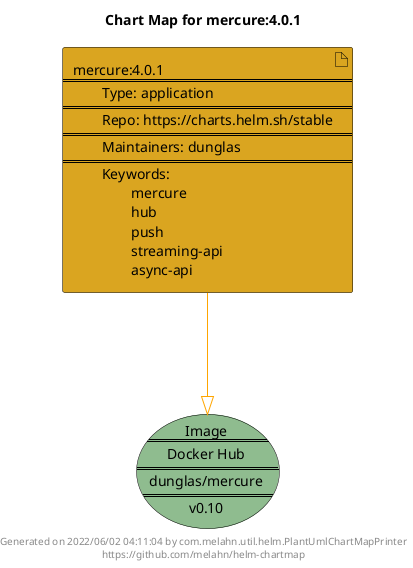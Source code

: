 @startuml
skinparam linetype ortho
skinparam backgroundColor white
skinparam usecaseBorderColor black
skinparam usecaseArrowColor LightSlateGray
skinparam artifactBorderColor black
skinparam artifactArrowColor LightSlateGray

title Chart Map for mercure:4.0.1

'There is one referenced Helm Chart
artifact "mercure:4.0.1\n====\n\tType: application\n====\n\tRepo: https://charts.helm.sh/stable\n====\n\tMaintainers: dunglas\n====\n\tKeywords: \n\t\tmercure\n\t\thub\n\t\tpush\n\t\tstreaming-api\n\t\tasync-api" as mercure_4_0_1 #GoldenRod

'There is one referenced Docker Image
usecase "Image\n====\nDocker Hub\n====\ndunglas/mercure\n====\nv0.10" as dunglas_mercure_v0_10 #DarkSeaGreen

'Chart Dependencies
mercure_4_0_1--[#orange]-|>dunglas_mercure_v0_10

center footer Generated on 2022/06/02 04:11:04 by com.melahn.util.helm.PlantUmlChartMapPrinter\nhttps://github.com/melahn/helm-chartmap
@enduml
